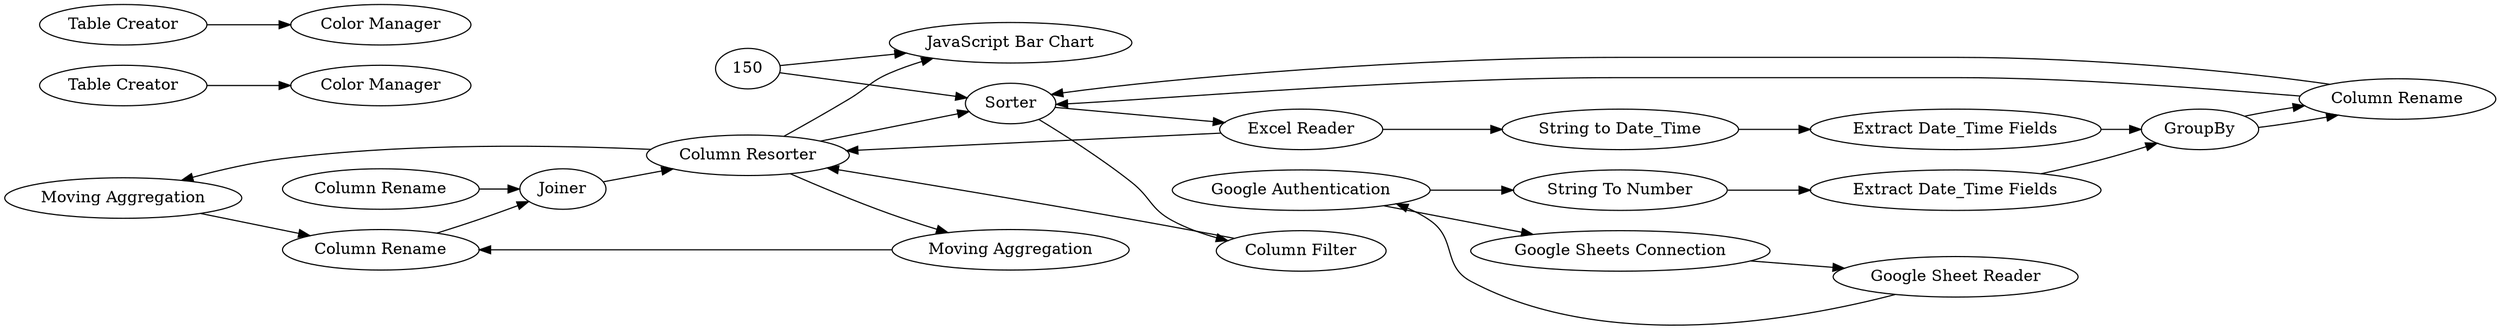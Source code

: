 digraph {
	5 [label="Moving Aggregation"]
	89 [label=GroupBy]
	92 [label=Sorter]
	94 [label="Column Resorter"]
	104 [label="Column Rename"]
	162 [label="String to Date_Time"]
	164 [label="Column Filter"]
	165 [label="String To Number"]
	167 [label="Extract Date_Time Fields"]
	92 [label="JavaScript Bar Chart"]
	97 [label="JavaScript Bar Chart"]
	88 [label="Column Rename"]
	94 [label="Missing Value"]
	101 [label="Column Rename"]
	102 [label=Joiner]
	95 [label="Table Creator"]
	98 [label="Color Manager"]
	99 [label="Table Creator"]
	100 [label="Color Manager"]
	156 [label="Google Sheet Reader"]
	89 [label=GroupBy]
	92 [label=Sorter]
	93 [label="Column Filter"]
	94 [label="Column Resorter"]
	104 [label="Column Rename"]
	106 [label="String to Date_Time"]
	108 [label="Extract Date_Time Fields"]
	158 [label="Moving Aggregation"]
	161 [label="Google Sheets Connection"]
	162 [label="Google Authentication"]
	164 [label="Excel Reader"]
	89 -> 104
	92 -> 164
	104 -> 92
	162 -> 165
	164 -> 94
	165 -> 167
	167 -> 89
	88 -> 102
	101 -> 102
	102 -> 94
	95 -> 100
	99 -> 98
	89 -> 104
	92 -> 93
	93 -> 94
	104 -> 92
	106 -> 108
	108 -> 89
	5 -> 101
	94 -> 5
	94 -> 97
	94 -> 92
	150 -> 97
	150 -> 92
	156 -> 162
	94 -> 158
	158 -> 101
	161 -> 156
	162 -> 161
	164 -> 106
	rankdir=LR
}
